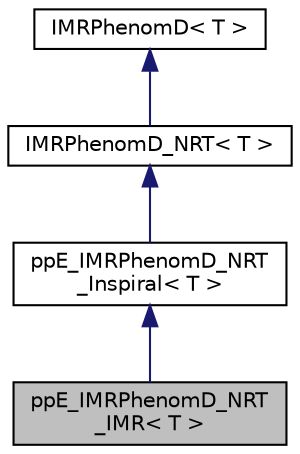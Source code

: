 digraph "ppE_IMRPhenomD_NRT_IMR&lt; T &gt;"
{
  edge [fontname="Helvetica",fontsize="10",labelfontname="Helvetica",labelfontsize="10"];
  node [fontname="Helvetica",fontsize="10",shape=record];
  Node0 [label="ppE_IMRPhenomD_NRT\l_IMR\< T \>",height=0.2,width=0.4,color="black", fillcolor="grey75", style="filled", fontcolor="black"];
  Node1 -> Node0 [dir="back",color="midnightblue",fontsize="10",style="solid",fontname="Helvetica"];
  Node1 [label="ppE_IMRPhenomD_NRT\l_Inspiral\< T \>",height=0.2,width=0.4,color="black", fillcolor="white", style="filled",URL="$d5/dd5/classppE__IMRPhenomD__NRT__Inspiral.html"];
  Node2 -> Node1 [dir="back",color="midnightblue",fontsize="10",style="solid",fontname="Helvetica"];
  Node2 [label="IMRPhenomD_NRT\< T \>",height=0.2,width=0.4,color="black", fillcolor="white", style="filled",URL="$d2/d0d/classIMRPhenomD__NRT.html"];
  Node3 -> Node2 [dir="back",color="midnightblue",fontsize="10",style="solid",fontname="Helvetica"];
  Node3 [label="IMRPhenomD\< T \>",height=0.2,width=0.4,color="black", fillcolor="white", style="filled",URL="$d2/d3d/classIMRPhenomD.html"];
}
